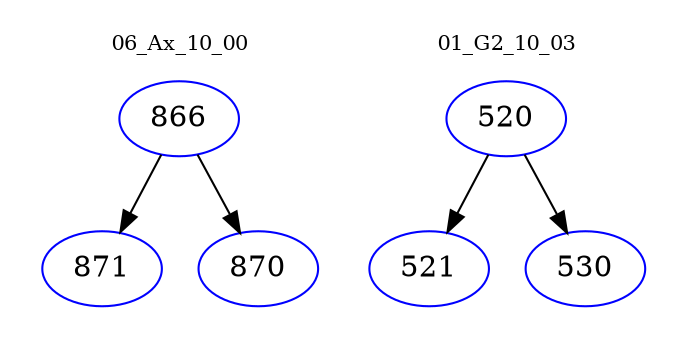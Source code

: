 digraph{
subgraph cluster_0 {
color = white
label = "06_Ax_10_00";
fontsize=10;
T0_866 [label="866", color="blue"]
T0_866 -> T0_871 [color="black"]
T0_871 [label="871", color="blue"]
T0_866 -> T0_870 [color="black"]
T0_870 [label="870", color="blue"]
}
subgraph cluster_1 {
color = white
label = "01_G2_10_03";
fontsize=10;
T1_520 [label="520", color="blue"]
T1_520 -> T1_521 [color="black"]
T1_521 [label="521", color="blue"]
T1_520 -> T1_530 [color="black"]
T1_530 [label="530", color="blue"]
}
}
